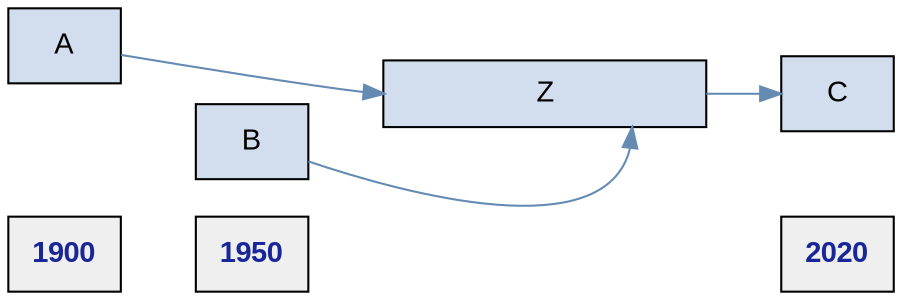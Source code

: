 digraph {
    rankdir=LR
    node [shape=rect style=filled fillcolor="#d2deee" fontname="Arial"]
    edge [color="#658bb2"]
    dir = TD
    1900 -> 1950 -> 2020 [style=invis]
    subgraph 1900 {
        rank=same
        1900 [
            fillcolor="#efefef"
            fontcolor="#182697"
            fontname="Arial bold"
        ]
        A
    }
    subgraph 1950 {
        rank=same
        1950 [
            fillcolor="#efefef"
            fontcolor="#182697"
            fontname="Arial bold"
        ]
        B
    }
    subgraph 2020 {
        rank=same
        2020 [
            fillcolor="#efefef"
            fontcolor="#182697"
            fontname="Arial bold"
        ]
        C
    }
    Z [
        shape=plain
        label=<
            <table cellspacing="0">
                <tr>
                    <td cellpadding="15" border="0" width="70" port="p1"></td>
                    <td border="0">Z</td>
                    <td cellpadding="15" border="0" width="70" port="p2"></td>
                </tr>
            </table>
        >
    ]
    A -> Z:p1
    B -> Z:p2
    Z -> C
    C
}